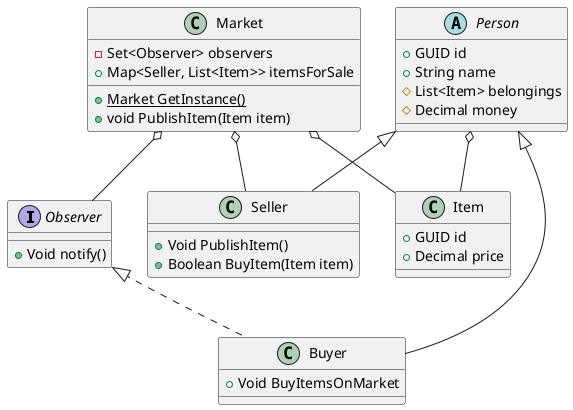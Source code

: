 @startuml

interface Observer {
    +Void notify()
}

abstract class Person {
    +GUID id
    +String name
    #List<Item> belongings
    #Decimal money
}

class Buyer extends Person implements Observer {
    +Void BuyItemsOnMarket
}

class Seller extends Person {
    +Void PublishItem()
    +Boolean BuyItem(Item item)
}

class Item {
    +GUID id
    +Decimal price
}


class Market {
    -Set<Observer> observers
    +Map<Seller, List<Item>> itemsForSale
    +{static} Market GetInstance()
    +void PublishItem(Item item)
}

Person o-- Item 

Market o-- Seller 
Market o-- Item 
Market o-- Observer 

@enduml